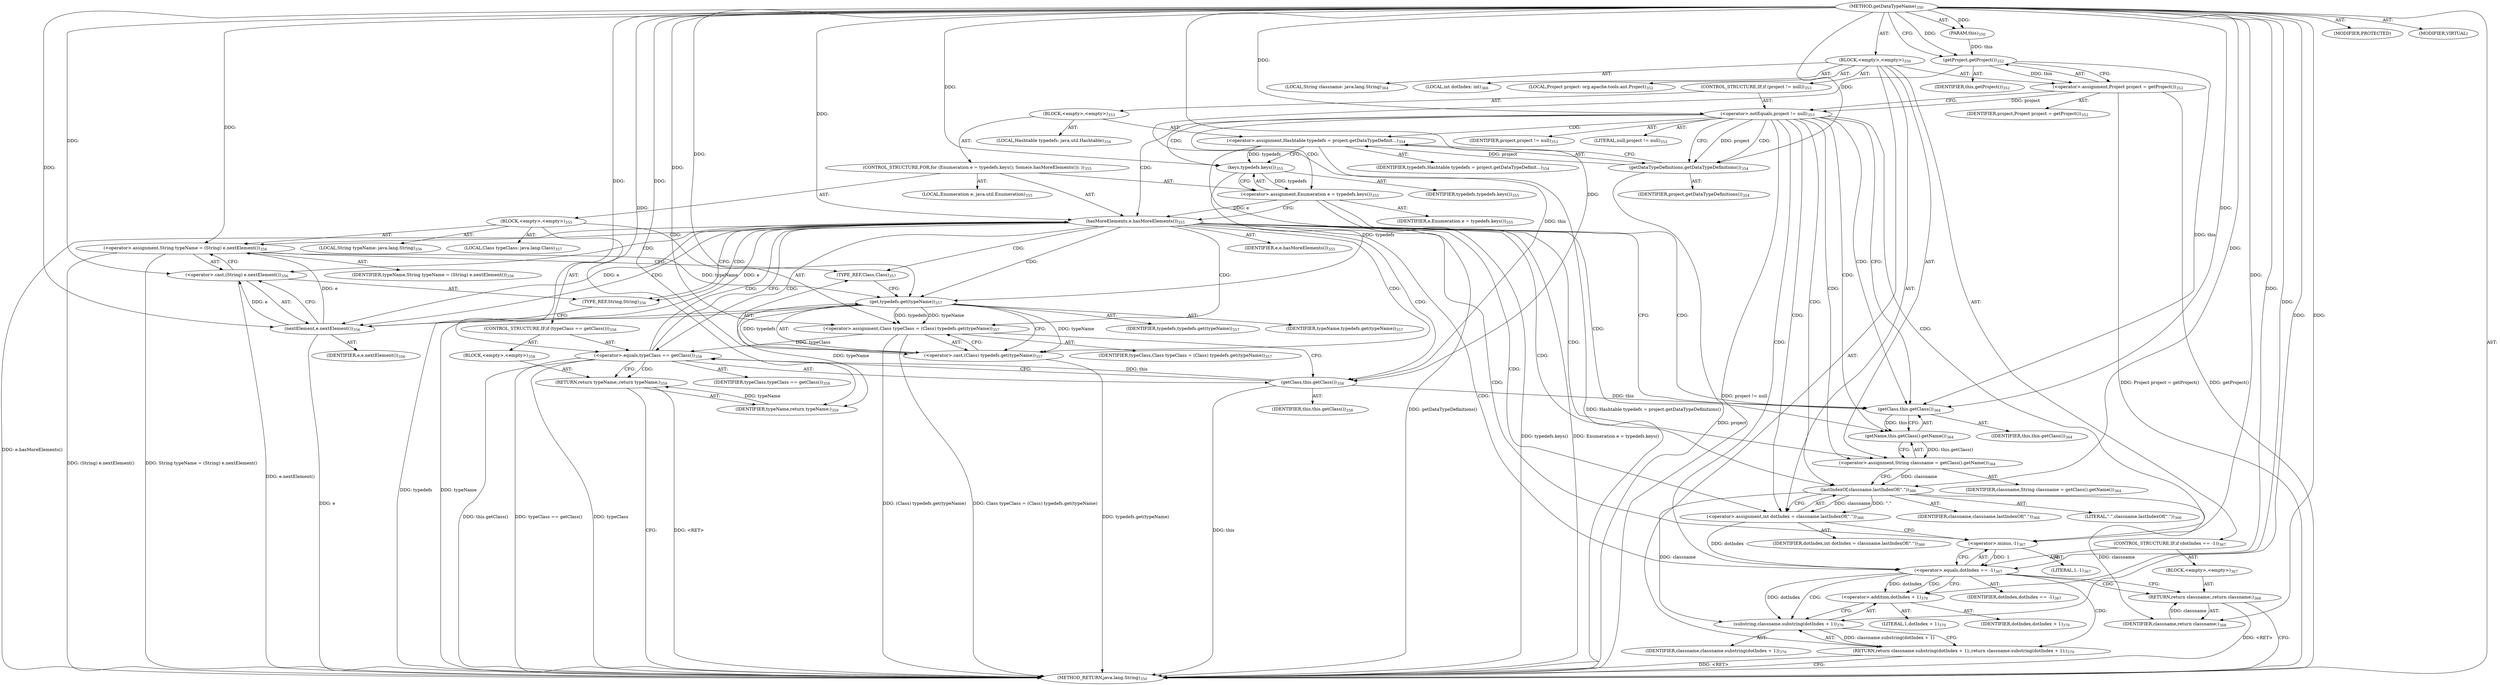 digraph "getDataTypeName" {  
"111669149715" [label = <(METHOD,getDataTypeName)<SUB>350</SUB>> ]
"115964117009" [label = <(PARAM,this)<SUB>350</SUB>> ]
"25769803815" [label = <(BLOCK,&lt;empty&gt;,&lt;empty&gt;)<SUB>350</SUB>> ]
"94489280514" [label = <(LOCAL,Project project: org.apache.tools.ant.Project)<SUB>352</SUB>> ]
"30064771243" [label = <(&lt;operator&gt;.assignment,Project project = getProject())<SUB>352</SUB>> ]
"68719476913" [label = <(IDENTIFIER,project,Project project = getProject())<SUB>352</SUB>> ]
"30064771244" [label = <(getProject,getProject())<SUB>352</SUB>> ]
"68719476779" [label = <(IDENTIFIER,this,getProject())<SUB>352</SUB>> ]
"47244640276" [label = <(CONTROL_STRUCTURE,IF,if (project != null))<SUB>353</SUB>> ]
"30064771245" [label = <(&lt;operator&gt;.notEquals,project != null)<SUB>353</SUB>> ]
"68719476914" [label = <(IDENTIFIER,project,project != null)<SUB>353</SUB>> ]
"90194313223" [label = <(LITERAL,null,project != null)<SUB>353</SUB>> ]
"25769803816" [label = <(BLOCK,&lt;empty&gt;,&lt;empty&gt;)<SUB>353</SUB>> ]
"94489280515" [label = <(LOCAL,Hashtable typedefs: java.util.Hashtable)<SUB>354</SUB>> ]
"30064771246" [label = <(&lt;operator&gt;.assignment,Hashtable typedefs = project.getDataTypeDefinit...)<SUB>354</SUB>> ]
"68719476915" [label = <(IDENTIFIER,typedefs,Hashtable typedefs = project.getDataTypeDefinit...)<SUB>354</SUB>> ]
"30064771247" [label = <(getDataTypeDefinitions,getDataTypeDefinitions())<SUB>354</SUB>> ]
"68719476916" [label = <(IDENTIFIER,project,getDataTypeDefinitions())<SUB>354</SUB>> ]
"47244640277" [label = <(CONTROL_STRUCTURE,FOR,for (Enumeration e = typedefs.keys(); Some(e.hasMoreElements()); ))<SUB>355</SUB>> ]
"94489280516" [label = <(LOCAL,Enumeration e: java.util.Enumeration)<SUB>355</SUB>> ]
"30064771248" [label = <(&lt;operator&gt;.assignment,Enumeration e = typedefs.keys())<SUB>355</SUB>> ]
"68719476917" [label = <(IDENTIFIER,e,Enumeration e = typedefs.keys())<SUB>355</SUB>> ]
"30064771249" [label = <(keys,typedefs.keys())<SUB>355</SUB>> ]
"68719476918" [label = <(IDENTIFIER,typedefs,typedefs.keys())<SUB>355</SUB>> ]
"30064771250" [label = <(hasMoreElements,e.hasMoreElements())<SUB>355</SUB>> ]
"68719476919" [label = <(IDENTIFIER,e,e.hasMoreElements())<SUB>355</SUB>> ]
"25769803817" [label = <(BLOCK,&lt;empty&gt;,&lt;empty&gt;)<SUB>355</SUB>> ]
"94489280517" [label = <(LOCAL,String typeName: java.lang.String)<SUB>356</SUB>> ]
"30064771251" [label = <(&lt;operator&gt;.assignment,String typeName = (String) e.nextElement())<SUB>356</SUB>> ]
"68719476920" [label = <(IDENTIFIER,typeName,String typeName = (String) e.nextElement())<SUB>356</SUB>> ]
"30064771252" [label = <(&lt;operator&gt;.cast,(String) e.nextElement())<SUB>356</SUB>> ]
"180388626432" [label = <(TYPE_REF,String,String)<SUB>356</SUB>> ]
"30064771253" [label = <(nextElement,e.nextElement())<SUB>356</SUB>> ]
"68719476921" [label = <(IDENTIFIER,e,e.nextElement())<SUB>356</SUB>> ]
"94489280518" [label = <(LOCAL,Class typeClass: java.lang.Class)<SUB>357</SUB>> ]
"30064771254" [label = <(&lt;operator&gt;.assignment,Class typeClass = (Class) typedefs.get(typeName))<SUB>357</SUB>> ]
"68719476922" [label = <(IDENTIFIER,typeClass,Class typeClass = (Class) typedefs.get(typeName))<SUB>357</SUB>> ]
"30064771255" [label = <(&lt;operator&gt;.cast,(Class) typedefs.get(typeName))<SUB>357</SUB>> ]
"180388626433" [label = <(TYPE_REF,Class,Class)<SUB>357</SUB>> ]
"30064771256" [label = <(get,typedefs.get(typeName))<SUB>357</SUB>> ]
"68719476923" [label = <(IDENTIFIER,typedefs,typedefs.get(typeName))<SUB>357</SUB>> ]
"68719476924" [label = <(IDENTIFIER,typeName,typedefs.get(typeName))<SUB>357</SUB>> ]
"47244640278" [label = <(CONTROL_STRUCTURE,IF,if (typeClass == getClass()))<SUB>358</SUB>> ]
"30064771257" [label = <(&lt;operator&gt;.equals,typeClass == getClass())<SUB>358</SUB>> ]
"68719476925" [label = <(IDENTIFIER,typeClass,typeClass == getClass())<SUB>358</SUB>> ]
"30064771258" [label = <(getClass,this.getClass())<SUB>358</SUB>> ]
"68719476780" [label = <(IDENTIFIER,this,this.getClass())<SUB>358</SUB>> ]
"25769803818" [label = <(BLOCK,&lt;empty&gt;,&lt;empty&gt;)<SUB>358</SUB>> ]
"146028888073" [label = <(RETURN,return typeName;,return typeName;)<SUB>359</SUB>> ]
"68719476926" [label = <(IDENTIFIER,typeName,return typeName;)<SUB>359</SUB>> ]
"94489280519" [label = <(LOCAL,String classname: java.lang.String)<SUB>364</SUB>> ]
"30064771259" [label = <(&lt;operator&gt;.assignment,String classname = getClass().getName())<SUB>364</SUB>> ]
"68719476927" [label = <(IDENTIFIER,classname,String classname = getClass().getName())<SUB>364</SUB>> ]
"30064771260" [label = <(getName,this.getClass().getName())<SUB>364</SUB>> ]
"30064771261" [label = <(getClass,this.getClass())<SUB>364</SUB>> ]
"68719476781" [label = <(IDENTIFIER,this,this.getClass())<SUB>364</SUB>> ]
"94489280520" [label = <(LOCAL,int dotIndex: int)<SUB>366</SUB>> ]
"30064771262" [label = <(&lt;operator&gt;.assignment,int dotIndex = classname.lastIndexOf(&quot;.&quot;))<SUB>366</SUB>> ]
"68719476928" [label = <(IDENTIFIER,dotIndex,int dotIndex = classname.lastIndexOf(&quot;.&quot;))<SUB>366</SUB>> ]
"30064771263" [label = <(lastIndexOf,classname.lastIndexOf(&quot;.&quot;))<SUB>366</SUB>> ]
"68719476929" [label = <(IDENTIFIER,classname,classname.lastIndexOf(&quot;.&quot;))<SUB>366</SUB>> ]
"90194313224" [label = <(LITERAL,&quot;.&quot;,classname.lastIndexOf(&quot;.&quot;))<SUB>366</SUB>> ]
"47244640279" [label = <(CONTROL_STRUCTURE,IF,if (dotIndex == -1))<SUB>367</SUB>> ]
"30064771264" [label = <(&lt;operator&gt;.equals,dotIndex == -1)<SUB>367</SUB>> ]
"68719476930" [label = <(IDENTIFIER,dotIndex,dotIndex == -1)<SUB>367</SUB>> ]
"30064771265" [label = <(&lt;operator&gt;.minus,-1)<SUB>367</SUB>> ]
"90194313225" [label = <(LITERAL,1,-1)<SUB>367</SUB>> ]
"25769803819" [label = <(BLOCK,&lt;empty&gt;,&lt;empty&gt;)<SUB>367</SUB>> ]
"146028888074" [label = <(RETURN,return classname;,return classname;)<SUB>368</SUB>> ]
"68719476931" [label = <(IDENTIFIER,classname,return classname;)<SUB>368</SUB>> ]
"146028888075" [label = <(RETURN,return classname.substring(dotIndex + 1);,return classname.substring(dotIndex + 1);)<SUB>370</SUB>> ]
"30064771266" [label = <(substring,classname.substring(dotIndex + 1))<SUB>370</SUB>> ]
"68719476932" [label = <(IDENTIFIER,classname,classname.substring(dotIndex + 1))<SUB>370</SUB>> ]
"30064771267" [label = <(&lt;operator&gt;.addition,dotIndex + 1)<SUB>370</SUB>> ]
"68719476933" [label = <(IDENTIFIER,dotIndex,dotIndex + 1)<SUB>370</SUB>> ]
"90194313226" [label = <(LITERAL,1,dotIndex + 1)<SUB>370</SUB>> ]
"133143986221" [label = <(MODIFIER,PROTECTED)> ]
"133143986222" [label = <(MODIFIER,VIRTUAL)> ]
"128849018899" [label = <(METHOD_RETURN,java.lang.String)<SUB>350</SUB>> ]
  "111669149715" -> "115964117009"  [ label = "AST: "] 
  "111669149715" -> "25769803815"  [ label = "AST: "] 
  "111669149715" -> "133143986221"  [ label = "AST: "] 
  "111669149715" -> "133143986222"  [ label = "AST: "] 
  "111669149715" -> "128849018899"  [ label = "AST: "] 
  "25769803815" -> "94489280514"  [ label = "AST: "] 
  "25769803815" -> "30064771243"  [ label = "AST: "] 
  "25769803815" -> "47244640276"  [ label = "AST: "] 
  "25769803815" -> "94489280519"  [ label = "AST: "] 
  "25769803815" -> "30064771259"  [ label = "AST: "] 
  "25769803815" -> "94489280520"  [ label = "AST: "] 
  "25769803815" -> "30064771262"  [ label = "AST: "] 
  "25769803815" -> "47244640279"  [ label = "AST: "] 
  "25769803815" -> "146028888075"  [ label = "AST: "] 
  "30064771243" -> "68719476913"  [ label = "AST: "] 
  "30064771243" -> "30064771244"  [ label = "AST: "] 
  "30064771244" -> "68719476779"  [ label = "AST: "] 
  "47244640276" -> "30064771245"  [ label = "AST: "] 
  "47244640276" -> "25769803816"  [ label = "AST: "] 
  "30064771245" -> "68719476914"  [ label = "AST: "] 
  "30064771245" -> "90194313223"  [ label = "AST: "] 
  "25769803816" -> "94489280515"  [ label = "AST: "] 
  "25769803816" -> "30064771246"  [ label = "AST: "] 
  "25769803816" -> "47244640277"  [ label = "AST: "] 
  "30064771246" -> "68719476915"  [ label = "AST: "] 
  "30064771246" -> "30064771247"  [ label = "AST: "] 
  "30064771247" -> "68719476916"  [ label = "AST: "] 
  "47244640277" -> "94489280516"  [ label = "AST: "] 
  "47244640277" -> "30064771248"  [ label = "AST: "] 
  "47244640277" -> "30064771250"  [ label = "AST: "] 
  "47244640277" -> "25769803817"  [ label = "AST: "] 
  "30064771248" -> "68719476917"  [ label = "AST: "] 
  "30064771248" -> "30064771249"  [ label = "AST: "] 
  "30064771249" -> "68719476918"  [ label = "AST: "] 
  "30064771250" -> "68719476919"  [ label = "AST: "] 
  "25769803817" -> "94489280517"  [ label = "AST: "] 
  "25769803817" -> "30064771251"  [ label = "AST: "] 
  "25769803817" -> "94489280518"  [ label = "AST: "] 
  "25769803817" -> "30064771254"  [ label = "AST: "] 
  "25769803817" -> "47244640278"  [ label = "AST: "] 
  "30064771251" -> "68719476920"  [ label = "AST: "] 
  "30064771251" -> "30064771252"  [ label = "AST: "] 
  "30064771252" -> "180388626432"  [ label = "AST: "] 
  "30064771252" -> "30064771253"  [ label = "AST: "] 
  "30064771253" -> "68719476921"  [ label = "AST: "] 
  "30064771254" -> "68719476922"  [ label = "AST: "] 
  "30064771254" -> "30064771255"  [ label = "AST: "] 
  "30064771255" -> "180388626433"  [ label = "AST: "] 
  "30064771255" -> "30064771256"  [ label = "AST: "] 
  "30064771256" -> "68719476923"  [ label = "AST: "] 
  "30064771256" -> "68719476924"  [ label = "AST: "] 
  "47244640278" -> "30064771257"  [ label = "AST: "] 
  "47244640278" -> "25769803818"  [ label = "AST: "] 
  "30064771257" -> "68719476925"  [ label = "AST: "] 
  "30064771257" -> "30064771258"  [ label = "AST: "] 
  "30064771258" -> "68719476780"  [ label = "AST: "] 
  "25769803818" -> "146028888073"  [ label = "AST: "] 
  "146028888073" -> "68719476926"  [ label = "AST: "] 
  "30064771259" -> "68719476927"  [ label = "AST: "] 
  "30064771259" -> "30064771260"  [ label = "AST: "] 
  "30064771260" -> "30064771261"  [ label = "AST: "] 
  "30064771261" -> "68719476781"  [ label = "AST: "] 
  "30064771262" -> "68719476928"  [ label = "AST: "] 
  "30064771262" -> "30064771263"  [ label = "AST: "] 
  "30064771263" -> "68719476929"  [ label = "AST: "] 
  "30064771263" -> "90194313224"  [ label = "AST: "] 
  "47244640279" -> "30064771264"  [ label = "AST: "] 
  "47244640279" -> "25769803819"  [ label = "AST: "] 
  "30064771264" -> "68719476930"  [ label = "AST: "] 
  "30064771264" -> "30064771265"  [ label = "AST: "] 
  "30064771265" -> "90194313225"  [ label = "AST: "] 
  "25769803819" -> "146028888074"  [ label = "AST: "] 
  "146028888074" -> "68719476931"  [ label = "AST: "] 
  "146028888075" -> "30064771266"  [ label = "AST: "] 
  "30064771266" -> "68719476932"  [ label = "AST: "] 
  "30064771266" -> "30064771267"  [ label = "AST: "] 
  "30064771267" -> "68719476933"  [ label = "AST: "] 
  "30064771267" -> "90194313226"  [ label = "AST: "] 
  "30064771243" -> "30064771245"  [ label = "CFG: "] 
  "30064771259" -> "30064771263"  [ label = "CFG: "] 
  "30064771262" -> "30064771265"  [ label = "CFG: "] 
  "146028888075" -> "128849018899"  [ label = "CFG: "] 
  "30064771244" -> "30064771243"  [ label = "CFG: "] 
  "30064771245" -> "30064771247"  [ label = "CFG: "] 
  "30064771245" -> "30064771261"  [ label = "CFG: "] 
  "30064771260" -> "30064771259"  [ label = "CFG: "] 
  "30064771263" -> "30064771262"  [ label = "CFG: "] 
  "30064771264" -> "146028888074"  [ label = "CFG: "] 
  "30064771264" -> "30064771267"  [ label = "CFG: "] 
  "30064771266" -> "146028888075"  [ label = "CFG: "] 
  "30064771246" -> "30064771249"  [ label = "CFG: "] 
  "30064771261" -> "30064771260"  [ label = "CFG: "] 
  "30064771265" -> "30064771264"  [ label = "CFG: "] 
  "146028888074" -> "128849018899"  [ label = "CFG: "] 
  "30064771267" -> "30064771266"  [ label = "CFG: "] 
  "30064771247" -> "30064771246"  [ label = "CFG: "] 
  "30064771248" -> "30064771250"  [ label = "CFG: "] 
  "30064771250" -> "180388626432"  [ label = "CFG: "] 
  "30064771250" -> "30064771261"  [ label = "CFG: "] 
  "30064771249" -> "30064771248"  [ label = "CFG: "] 
  "30064771251" -> "180388626433"  [ label = "CFG: "] 
  "30064771254" -> "30064771258"  [ label = "CFG: "] 
  "30064771252" -> "30064771251"  [ label = "CFG: "] 
  "30064771255" -> "30064771254"  [ label = "CFG: "] 
  "30064771257" -> "30064771250"  [ label = "CFG: "] 
  "30064771257" -> "146028888073"  [ label = "CFG: "] 
  "180388626432" -> "30064771253"  [ label = "CFG: "] 
  "30064771253" -> "30064771252"  [ label = "CFG: "] 
  "180388626433" -> "30064771256"  [ label = "CFG: "] 
  "30064771256" -> "30064771255"  [ label = "CFG: "] 
  "30064771258" -> "30064771257"  [ label = "CFG: "] 
  "146028888073" -> "128849018899"  [ label = "CFG: "] 
  "111669149715" -> "30064771244"  [ label = "CFG: "] 
  "146028888073" -> "128849018899"  [ label = "DDG: &lt;RET&gt;"] 
  "146028888074" -> "128849018899"  [ label = "DDG: &lt;RET&gt;"] 
  "146028888075" -> "128849018899"  [ label = "DDG: &lt;RET&gt;"] 
  "30064771243" -> "128849018899"  [ label = "DDG: getProject()"] 
  "30064771243" -> "128849018899"  [ label = "DDG: Project project = getProject()"] 
  "30064771245" -> "128849018899"  [ label = "DDG: project != null"] 
  "30064771247" -> "128849018899"  [ label = "DDG: project"] 
  "30064771246" -> "128849018899"  [ label = "DDG: getDataTypeDefinitions()"] 
  "30064771246" -> "128849018899"  [ label = "DDG: Hashtable typedefs = project.getDataTypeDefinitions()"] 
  "30064771248" -> "128849018899"  [ label = "DDG: typedefs.keys()"] 
  "30064771248" -> "128849018899"  [ label = "DDG: Enumeration e = typedefs.keys()"] 
  "30064771250" -> "128849018899"  [ label = "DDG: e.hasMoreElements()"] 
  "30064771253" -> "128849018899"  [ label = "DDG: e"] 
  "30064771252" -> "128849018899"  [ label = "DDG: e.nextElement()"] 
  "30064771251" -> "128849018899"  [ label = "DDG: (String) e.nextElement()"] 
  "30064771251" -> "128849018899"  [ label = "DDG: String typeName = (String) e.nextElement()"] 
  "30064771256" -> "128849018899"  [ label = "DDG: typedefs"] 
  "30064771256" -> "128849018899"  [ label = "DDG: typeName"] 
  "30064771255" -> "128849018899"  [ label = "DDG: typedefs.get(typeName)"] 
  "30064771254" -> "128849018899"  [ label = "DDG: (Class) typedefs.get(typeName)"] 
  "30064771254" -> "128849018899"  [ label = "DDG: Class typeClass = (Class) typedefs.get(typeName)"] 
  "30064771257" -> "128849018899"  [ label = "DDG: typeClass"] 
  "30064771258" -> "128849018899"  [ label = "DDG: this"] 
  "30064771257" -> "128849018899"  [ label = "DDG: this.getClass()"] 
  "30064771257" -> "128849018899"  [ label = "DDG: typeClass == getClass()"] 
  "111669149715" -> "115964117009"  [ label = "DDG: "] 
  "30064771244" -> "30064771243"  [ label = "DDG: this"] 
  "30064771260" -> "30064771259"  [ label = "DDG: this.getClass()"] 
  "30064771263" -> "30064771262"  [ label = "DDG: classname"] 
  "30064771263" -> "30064771262"  [ label = "DDG: &quot;.&quot;"] 
  "30064771266" -> "146028888075"  [ label = "DDG: classname.substring(dotIndex + 1)"] 
  "115964117009" -> "30064771244"  [ label = "DDG: this"] 
  "111669149715" -> "30064771244"  [ label = "DDG: "] 
  "30064771243" -> "30064771245"  [ label = "DDG: project"] 
  "111669149715" -> "30064771245"  [ label = "DDG: "] 
  "30064771247" -> "30064771246"  [ label = "DDG: project"] 
  "30064771261" -> "30064771260"  [ label = "DDG: this"] 
  "30064771259" -> "30064771263"  [ label = "DDG: classname"] 
  "111669149715" -> "30064771263"  [ label = "DDG: "] 
  "30064771262" -> "30064771264"  [ label = "DDG: dotIndex"] 
  "111669149715" -> "30064771264"  [ label = "DDG: "] 
  "30064771265" -> "30064771264"  [ label = "DDG: 1"] 
  "68719476931" -> "146028888074"  [ label = "DDG: classname"] 
  "30064771263" -> "30064771266"  [ label = "DDG: classname"] 
  "111669149715" -> "30064771266"  [ label = "DDG: "] 
  "30064771264" -> "30064771266"  [ label = "DDG: dotIndex"] 
  "30064771249" -> "30064771248"  [ label = "DDG: typedefs"] 
  "30064771244" -> "30064771261"  [ label = "DDG: this"] 
  "30064771258" -> "30064771261"  [ label = "DDG: this"] 
  "111669149715" -> "30064771261"  [ label = "DDG: "] 
  "111669149715" -> "30064771265"  [ label = "DDG: "] 
  "30064771263" -> "68719476931"  [ label = "DDG: classname"] 
  "111669149715" -> "68719476931"  [ label = "DDG: "] 
  "30064771264" -> "30064771267"  [ label = "DDG: dotIndex"] 
  "111669149715" -> "30064771267"  [ label = "DDG: "] 
  "30064771245" -> "30064771247"  [ label = "DDG: project"] 
  "111669149715" -> "30064771247"  [ label = "DDG: "] 
  "30064771248" -> "30064771250"  [ label = "DDG: e"] 
  "30064771253" -> "30064771250"  [ label = "DDG: e"] 
  "111669149715" -> "30064771250"  [ label = "DDG: "] 
  "111669149715" -> "30064771251"  [ label = "DDG: "] 
  "30064771253" -> "30064771251"  [ label = "DDG: e"] 
  "111669149715" -> "30064771254"  [ label = "DDG: "] 
  "30064771256" -> "30064771254"  [ label = "DDG: typedefs"] 
  "30064771256" -> "30064771254"  [ label = "DDG: typeName"] 
  "30064771246" -> "30064771249"  [ label = "DDG: typedefs"] 
  "111669149715" -> "30064771249"  [ label = "DDG: "] 
  "111669149715" -> "30064771252"  [ label = "DDG: "] 
  "30064771253" -> "30064771252"  [ label = "DDG: e"] 
  "111669149715" -> "30064771255"  [ label = "DDG: "] 
  "30064771256" -> "30064771255"  [ label = "DDG: typedefs"] 
  "30064771256" -> "30064771255"  [ label = "DDG: typeName"] 
  "30064771254" -> "30064771257"  [ label = "DDG: typeClass"] 
  "111669149715" -> "30064771257"  [ label = "DDG: "] 
  "30064771258" -> "30064771257"  [ label = "DDG: this"] 
  "68719476926" -> "146028888073"  [ label = "DDG: typeName"] 
  "30064771250" -> "30064771253"  [ label = "DDG: e"] 
  "111669149715" -> "30064771253"  [ label = "DDG: "] 
  "30064771249" -> "30064771256"  [ label = "DDG: typedefs"] 
  "111669149715" -> "30064771256"  [ label = "DDG: "] 
  "30064771251" -> "30064771256"  [ label = "DDG: typeName"] 
  "30064771244" -> "30064771258"  [ label = "DDG: this"] 
  "111669149715" -> "30064771258"  [ label = "DDG: "] 
  "30064771256" -> "68719476926"  [ label = "DDG: typeName"] 
  "111669149715" -> "68719476926"  [ label = "DDG: "] 
  "30064771245" -> "30064771264"  [ label = "CDG: "] 
  "30064771245" -> "30064771265"  [ label = "CDG: "] 
  "30064771245" -> "30064771262"  [ label = "CDG: "] 
  "30064771245" -> "30064771263"  [ label = "CDG: "] 
  "30064771245" -> "30064771260"  [ label = "CDG: "] 
  "30064771245" -> "30064771261"  [ label = "CDG: "] 
  "30064771245" -> "30064771259"  [ label = "CDG: "] 
  "30064771245" -> "30064771248"  [ label = "CDG: "] 
  "30064771245" -> "30064771249"  [ label = "CDG: "] 
  "30064771245" -> "30064771246"  [ label = "CDG: "] 
  "30064771245" -> "30064771247"  [ label = "CDG: "] 
  "30064771245" -> "30064771250"  [ label = "CDG: "] 
  "30064771264" -> "146028888075"  [ label = "CDG: "] 
  "30064771264" -> "146028888074"  [ label = "CDG: "] 
  "30064771264" -> "30064771266"  [ label = "CDG: "] 
  "30064771264" -> "30064771267"  [ label = "CDG: "] 
  "30064771250" -> "30064771264"  [ label = "CDG: "] 
  "30064771250" -> "30064771265"  [ label = "CDG: "] 
  "30064771250" -> "180388626433"  [ label = "CDG: "] 
  "30064771250" -> "30064771262"  [ label = "CDG: "] 
  "30064771250" -> "30064771263"  [ label = "CDG: "] 
  "30064771250" -> "30064771256"  [ label = "CDG: "] 
  "30064771250" -> "30064771257"  [ label = "CDG: "] 
  "30064771250" -> "30064771254"  [ label = "CDG: "] 
  "30064771250" -> "30064771255"  [ label = "CDG: "] 
  "30064771250" -> "30064771260"  [ label = "CDG: "] 
  "30064771250" -> "180388626432"  [ label = "CDG: "] 
  "30064771250" -> "30064771261"  [ label = "CDG: "] 
  "30064771250" -> "30064771258"  [ label = "CDG: "] 
  "30064771250" -> "30064771259"  [ label = "CDG: "] 
  "30064771250" -> "30064771252"  [ label = "CDG: "] 
  "30064771250" -> "30064771253"  [ label = "CDG: "] 
  "30064771250" -> "30064771251"  [ label = "CDG: "] 
  "30064771257" -> "146028888073"  [ label = "CDG: "] 
  "30064771257" -> "30064771250"  [ label = "CDG: "] 
}

